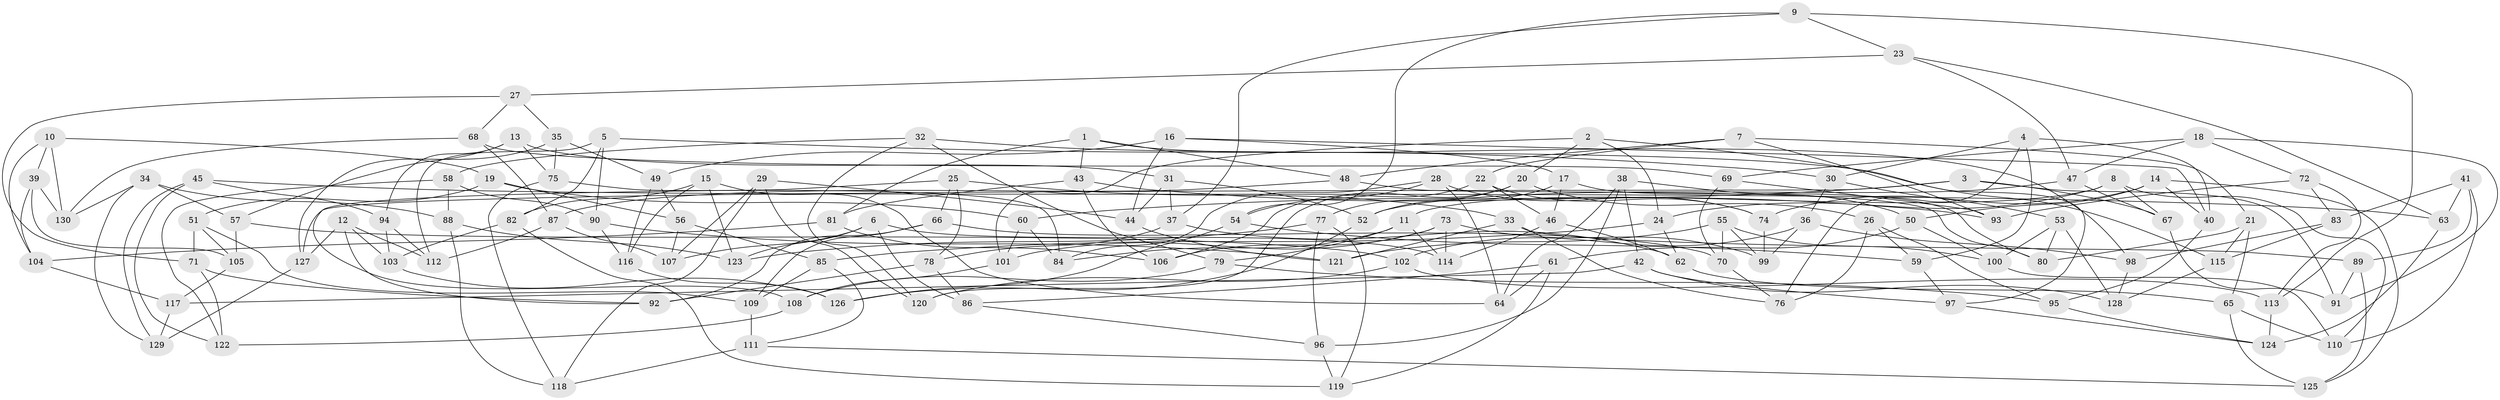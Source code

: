 // Generated by graph-tools (version 1.1) at 2025/02/03/09/25 03:02:54]
// undirected, 130 vertices, 260 edges
graph export_dot {
graph [start="1"]
  node [color=gray90,style=filled];
  1;
  2;
  3;
  4;
  5;
  6;
  7;
  8;
  9;
  10;
  11;
  12;
  13;
  14;
  15;
  16;
  17;
  18;
  19;
  20;
  21;
  22;
  23;
  24;
  25;
  26;
  27;
  28;
  29;
  30;
  31;
  32;
  33;
  34;
  35;
  36;
  37;
  38;
  39;
  40;
  41;
  42;
  43;
  44;
  45;
  46;
  47;
  48;
  49;
  50;
  51;
  52;
  53;
  54;
  55;
  56;
  57;
  58;
  59;
  60;
  61;
  62;
  63;
  64;
  65;
  66;
  67;
  68;
  69;
  70;
  71;
  72;
  73;
  74;
  75;
  76;
  77;
  78;
  79;
  80;
  81;
  82;
  83;
  84;
  85;
  86;
  87;
  88;
  89;
  90;
  91;
  92;
  93;
  94;
  95;
  96;
  97;
  98;
  99;
  100;
  101;
  102;
  103;
  104;
  105;
  106;
  107;
  108;
  109;
  110;
  111;
  112;
  113;
  114;
  115;
  116;
  117;
  118;
  119;
  120;
  121;
  122;
  123;
  124;
  125;
  126;
  127;
  128;
  129;
  130;
  1 -- 43;
  1 -- 48;
  1 -- 98;
  1 -- 81;
  2 -- 20;
  2 -- 101;
  2 -- 97;
  2 -- 24;
  3 -- 60;
  3 -- 91;
  3 -- 67;
  3 -- 127;
  4 -- 76;
  4 -- 59;
  4 -- 30;
  4 -- 40;
  5 -- 30;
  5 -- 90;
  5 -- 112;
  5 -- 82;
  6 -- 123;
  6 -- 107;
  6 -- 114;
  6 -- 86;
  7 -- 48;
  7 -- 22;
  7 -- 93;
  7 -- 21;
  8 -- 24;
  8 -- 11;
  8 -- 67;
  8 -- 110;
  9 -- 113;
  9 -- 37;
  9 -- 23;
  9 -- 54;
  10 -- 19;
  10 -- 104;
  10 -- 39;
  10 -- 130;
  11 -- 114;
  11 -- 79;
  11 -- 84;
  12 -- 127;
  12 -- 92;
  12 -- 103;
  12 -- 112;
  13 -- 31;
  13 -- 94;
  13 -- 57;
  13 -- 75;
  14 -- 40;
  14 -- 125;
  14 -- 74;
  14 -- 50;
  15 -- 123;
  15 -- 82;
  15 -- 116;
  15 -- 64;
  16 -- 40;
  16 -- 17;
  16 -- 49;
  16 -- 44;
  17 -- 46;
  17 -- 80;
  17 -- 52;
  18 -- 72;
  18 -- 91;
  18 -- 69;
  18 -- 47;
  19 -- 56;
  19 -- 60;
  19 -- 51;
  20 -- 120;
  20 -- 26;
  20 -- 77;
  21 -- 65;
  21 -- 115;
  21 -- 80;
  22 -- 74;
  22 -- 106;
  22 -- 46;
  23 -- 47;
  23 -- 63;
  23 -- 27;
  24 -- 62;
  24 -- 85;
  25 -- 108;
  25 -- 33;
  25 -- 66;
  25 -- 78;
  26 -- 76;
  26 -- 95;
  26 -- 59;
  27 -- 68;
  27 -- 71;
  27 -- 35;
  28 -- 64;
  28 -- 54;
  28 -- 84;
  28 -- 74;
  29 -- 107;
  29 -- 120;
  29 -- 44;
  29 -- 118;
  30 -- 53;
  30 -- 36;
  31 -- 52;
  31 -- 37;
  31 -- 44;
  32 -- 58;
  32 -- 79;
  32 -- 120;
  32 -- 115;
  33 -- 89;
  33 -- 76;
  33 -- 121;
  34 -- 130;
  34 -- 57;
  34 -- 129;
  34 -- 88;
  35 -- 127;
  35 -- 75;
  35 -- 49;
  36 -- 99;
  36 -- 102;
  36 -- 98;
  37 -- 78;
  37 -- 62;
  38 -- 64;
  38 -- 50;
  38 -- 96;
  38 -- 42;
  39 -- 104;
  39 -- 130;
  39 -- 105;
  40 -- 95;
  41 -- 110;
  41 -- 89;
  41 -- 63;
  41 -- 83;
  42 -- 97;
  42 -- 128;
  42 -- 117;
  43 -- 81;
  43 -- 106;
  43 -- 93;
  44 -- 121;
  45 -- 129;
  45 -- 122;
  45 -- 94;
  45 -- 63;
  46 -- 114;
  46 -- 62;
  47 -- 67;
  47 -- 52;
  48 -- 80;
  48 -- 87;
  49 -- 56;
  49 -- 116;
  50 -- 61;
  50 -- 100;
  51 -- 105;
  51 -- 109;
  51 -- 71;
  52 -- 126;
  53 -- 80;
  53 -- 128;
  53 -- 100;
  54 -- 59;
  54 -- 126;
  55 -- 70;
  55 -- 99;
  55 -- 100;
  55 -- 121;
  56 -- 107;
  56 -- 85;
  57 -- 102;
  57 -- 105;
  58 -- 122;
  58 -- 90;
  58 -- 88;
  59 -- 97;
  60 -- 84;
  60 -- 101;
  61 -- 86;
  61 -- 64;
  61 -- 119;
  62 -- 65;
  63 -- 124;
  65 -- 110;
  65 -- 125;
  66 -- 92;
  66 -- 109;
  66 -- 70;
  67 -- 91;
  68 -- 69;
  68 -- 130;
  68 -- 87;
  69 -- 70;
  69 -- 93;
  70 -- 76;
  71 -- 122;
  71 -- 92;
  72 -- 93;
  72 -- 113;
  72 -- 83;
  73 -- 106;
  73 -- 114;
  73 -- 99;
  73 -- 101;
  74 -- 99;
  75 -- 118;
  75 -- 84;
  77 -- 119;
  77 -- 96;
  77 -- 123;
  78 -- 92;
  78 -- 86;
  79 -- 95;
  79 -- 108;
  81 -- 106;
  81 -- 104;
  82 -- 103;
  82 -- 119;
  83 -- 98;
  83 -- 115;
  85 -- 109;
  85 -- 111;
  86 -- 96;
  87 -- 112;
  87 -- 107;
  88 -- 118;
  88 -- 123;
  89 -- 125;
  89 -- 91;
  90 -- 121;
  90 -- 116;
  94 -- 112;
  94 -- 103;
  95 -- 124;
  96 -- 119;
  97 -- 124;
  98 -- 128;
  100 -- 110;
  101 -- 108;
  102 -- 113;
  102 -- 120;
  103 -- 126;
  104 -- 117;
  105 -- 117;
  108 -- 122;
  109 -- 111;
  111 -- 125;
  111 -- 118;
  113 -- 124;
  115 -- 128;
  116 -- 126;
  117 -- 129;
  127 -- 129;
}
